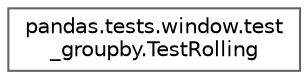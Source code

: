 digraph "Graphical Class Hierarchy"
{
 // LATEX_PDF_SIZE
  bgcolor="transparent";
  edge [fontname=Helvetica,fontsize=10,labelfontname=Helvetica,labelfontsize=10];
  node [fontname=Helvetica,fontsize=10,shape=box,height=0.2,width=0.4];
  rankdir="LR";
  Node0 [id="Node000000",label="pandas.tests.window.test\l_groupby.TestRolling",height=0.2,width=0.4,color="grey40", fillcolor="white", style="filled",URL="$d7/d6e/classpandas_1_1tests_1_1window_1_1test__groupby_1_1TestRolling.html",tooltip=" "];
}
